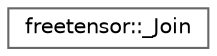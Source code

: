 digraph "Graphical Class Hierarchy"
{
 // LATEX_PDF_SIZE
  bgcolor="transparent";
  edge [fontname=Helvetica,fontsize=10,labelfontname=Helvetica,labelfontsize=10];
  node [fontname=Helvetica,fontsize=10,shape=box,height=0.2,width=0.4];
  rankdir="LR";
  Node0 [label="freetensor::_Join",height=0.2,width=0.4,color="grey40", fillcolor="white", style="filled",URL="$structfreetensor_1_1__Join.html",tooltip=" "];
}
